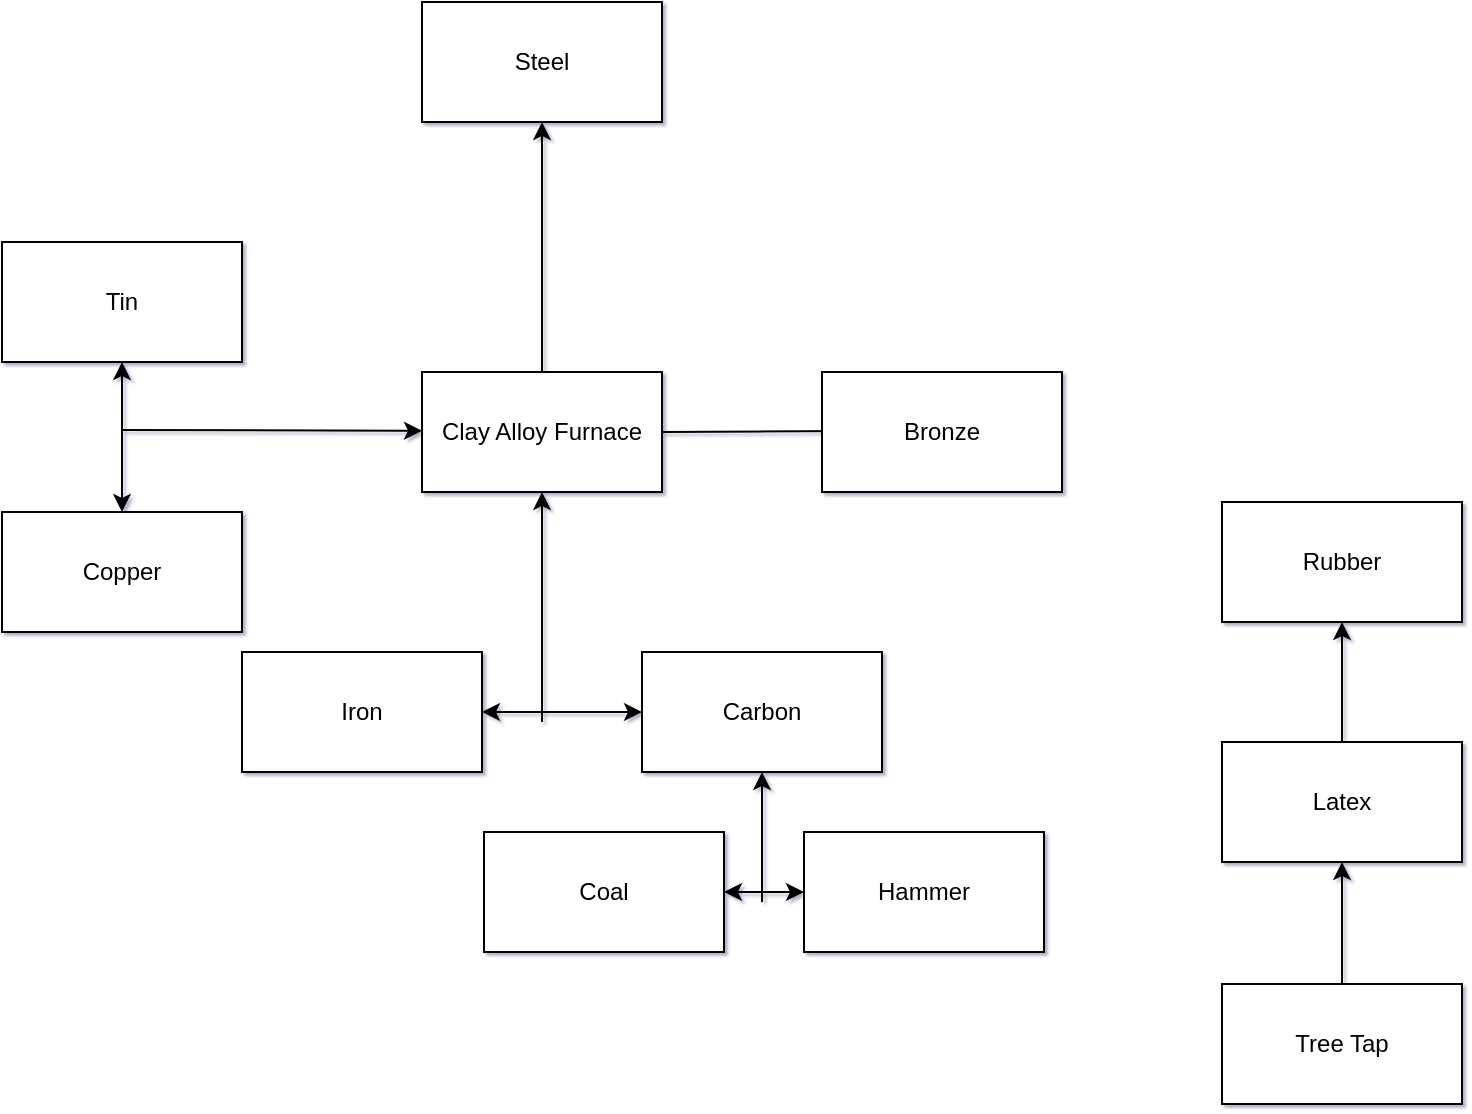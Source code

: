 <mxfile version="20.2.7" type="github">
  <diagram name="Page-1" id="42789a77-a242-8287-6e28-9cd8cfd52e62">
    <mxGraphModel dx="1778" dy="988" grid="1" gridSize="10" guides="1" tooltips="1" connect="1" arrows="1" fold="1" page="1" pageScale="1" pageWidth="1100" pageHeight="850" background="none" math="0" shadow="1">
      <root>
        <mxCell id="0" />
        <mxCell id="1" parent="0" />
        <mxCell id="E-nFSBNpMr0eOmuZc7jh-2" value="Steel" style="rounded=0;whiteSpace=wrap;html=1;" vertex="1" parent="1">
          <mxGeometry x="490" y="180" width="120" height="60" as="geometry" />
        </mxCell>
        <mxCell id="E-nFSBNpMr0eOmuZc7jh-4" value="Iron" style="rounded=0;whiteSpace=wrap;html=1;" vertex="1" parent="1">
          <mxGeometry x="400" y="505" width="120" height="60" as="geometry" />
        </mxCell>
        <mxCell id="E-nFSBNpMr0eOmuZc7jh-5" value="Carbon" style="rounded=0;whiteSpace=wrap;html=1;" vertex="1" parent="1">
          <mxGeometry x="600" y="505" width="120" height="60" as="geometry" />
        </mxCell>
        <mxCell id="E-nFSBNpMr0eOmuZc7jh-11" value="" style="endArrow=classic;startArrow=classic;html=1;rounded=0;entryX=0;entryY=0.5;entryDx=0;entryDy=0;exitX=1;exitY=0.5;exitDx=0;exitDy=0;" edge="1" parent="1" source="E-nFSBNpMr0eOmuZc7jh-21" target="E-nFSBNpMr0eOmuZc7jh-20">
          <mxGeometry width="50" height="50" relative="1" as="geometry">
            <mxPoint x="631" y="701" as="sourcePoint" />
            <mxPoint x="671" y="701" as="targetPoint" />
          </mxGeometry>
        </mxCell>
        <mxCell id="E-nFSBNpMr0eOmuZc7jh-12" value="" style="endArrow=classic;html=1;rounded=0;entryX=0.5;entryY=1;entryDx=0;entryDy=0;" edge="1" parent="1" target="E-nFSBNpMr0eOmuZc7jh-5">
          <mxGeometry width="50" height="50" relative="1" as="geometry">
            <mxPoint x="660" y="630" as="sourcePoint" />
            <mxPoint x="560" y="541" as="targetPoint" />
          </mxGeometry>
        </mxCell>
        <mxCell id="E-nFSBNpMr0eOmuZc7jh-18" value="" style="endArrow=classic;startArrow=classic;html=1;rounded=0;entryX=0;entryY=0.5;entryDx=0;entryDy=0;exitX=1;exitY=0.5;exitDx=0;exitDy=0;" edge="1" parent="1" source="E-nFSBNpMr0eOmuZc7jh-4" target="E-nFSBNpMr0eOmuZc7jh-5">
          <mxGeometry width="50" height="50" relative="1" as="geometry">
            <mxPoint x="641" y="711" as="sourcePoint" />
            <mxPoint x="681" y="711" as="targetPoint" />
          </mxGeometry>
        </mxCell>
        <mxCell id="E-nFSBNpMr0eOmuZc7jh-20" value="Hammer" style="rounded=0;whiteSpace=wrap;html=1;" vertex="1" parent="1">
          <mxGeometry x="681" y="595" width="120" height="60" as="geometry" />
        </mxCell>
        <mxCell id="E-nFSBNpMr0eOmuZc7jh-21" value="Coal" style="rounded=0;whiteSpace=wrap;html=1;" vertex="1" parent="1">
          <mxGeometry x="521" y="595" width="120" height="60" as="geometry" />
        </mxCell>
        <mxCell id="E-nFSBNpMr0eOmuZc7jh-24" style="edgeStyle=orthogonalEdgeStyle;rounded=0;orthogonalLoop=1;jettySize=auto;html=1;exitX=0.5;exitY=0;exitDx=0;exitDy=0;entryX=0.5;entryY=1;entryDx=0;entryDy=0;" edge="1" parent="1" source="E-nFSBNpMr0eOmuZc7jh-22" target="E-nFSBNpMr0eOmuZc7jh-2">
          <mxGeometry relative="1" as="geometry" />
        </mxCell>
        <mxCell id="E-nFSBNpMr0eOmuZc7jh-35" style="edgeStyle=orthogonalEdgeStyle;rounded=0;orthogonalLoop=1;jettySize=auto;html=1;exitX=1;exitY=0.5;exitDx=0;exitDy=0;" edge="1" parent="1" source="E-nFSBNpMr0eOmuZc7jh-22">
          <mxGeometry relative="1" as="geometry">
            <mxPoint x="710" y="394.5" as="targetPoint" />
          </mxGeometry>
        </mxCell>
        <mxCell id="E-nFSBNpMr0eOmuZc7jh-22" value="Clay Alloy Furnace" style="rounded=0;whiteSpace=wrap;html=1;" vertex="1" parent="1">
          <mxGeometry x="490" y="365" width="120" height="60" as="geometry" />
        </mxCell>
        <mxCell id="E-nFSBNpMr0eOmuZc7jh-23" value="" style="endArrow=classic;html=1;rounded=0;entryX=0.5;entryY=1;entryDx=0;entryDy=0;" edge="1" parent="1" target="E-nFSBNpMr0eOmuZc7jh-22">
          <mxGeometry width="50" height="50" relative="1" as="geometry">
            <mxPoint x="550" y="540" as="sourcePoint" />
            <mxPoint x="570" y="461" as="targetPoint" />
          </mxGeometry>
        </mxCell>
        <mxCell id="E-nFSBNpMr0eOmuZc7jh-29" value="Copper" style="rounded=0;whiteSpace=wrap;html=1;" vertex="1" parent="1">
          <mxGeometry x="280" y="435" width="120" height="60" as="geometry" />
        </mxCell>
        <mxCell id="E-nFSBNpMr0eOmuZc7jh-30" value="Tin" style="rounded=0;whiteSpace=wrap;html=1;" vertex="1" parent="1">
          <mxGeometry x="280" y="300" width="120" height="60" as="geometry" />
        </mxCell>
        <mxCell id="E-nFSBNpMr0eOmuZc7jh-31" value="" style="endArrow=classic;startArrow=classic;html=1;rounded=0;entryX=0.5;entryY=0;entryDx=0;entryDy=0;exitX=0.5;exitY=1;exitDx=0;exitDy=0;" edge="1" parent="1" source="E-nFSBNpMr0eOmuZc7jh-30" target="E-nFSBNpMr0eOmuZc7jh-29">
          <mxGeometry width="50" height="50" relative="1" as="geometry">
            <mxPoint x="520" y="621" as="sourcePoint" />
            <mxPoint x="600" y="621" as="targetPoint" />
          </mxGeometry>
        </mxCell>
        <mxCell id="E-nFSBNpMr0eOmuZc7jh-34" value="Bronze" style="rounded=0;whiteSpace=wrap;html=1;" vertex="1" parent="1">
          <mxGeometry x="690" y="365" width="120" height="60" as="geometry" />
        </mxCell>
        <mxCell id="E-nFSBNpMr0eOmuZc7jh-38" style="edgeStyle=orthogonalEdgeStyle;rounded=0;orthogonalLoop=1;jettySize=auto;html=1;exitX=0.5;exitY=0;exitDx=0;exitDy=0;entryX=0.5;entryY=1;entryDx=0;entryDy=0;" edge="1" parent="1" source="E-nFSBNpMr0eOmuZc7jh-36" target="E-nFSBNpMr0eOmuZc7jh-37">
          <mxGeometry relative="1" as="geometry" />
        </mxCell>
        <mxCell id="E-nFSBNpMr0eOmuZc7jh-36" value="Tree Tap" style="rounded=0;whiteSpace=wrap;html=1;" vertex="1" parent="1">
          <mxGeometry x="890" y="671" width="120" height="60" as="geometry" />
        </mxCell>
        <mxCell id="E-nFSBNpMr0eOmuZc7jh-40" style="edgeStyle=orthogonalEdgeStyle;rounded=0;orthogonalLoop=1;jettySize=auto;html=1;exitX=0.5;exitY=0;exitDx=0;exitDy=0;entryX=0.5;entryY=1;entryDx=0;entryDy=0;" edge="1" parent="1" source="E-nFSBNpMr0eOmuZc7jh-37" target="E-nFSBNpMr0eOmuZc7jh-39">
          <mxGeometry relative="1" as="geometry" />
        </mxCell>
        <mxCell id="E-nFSBNpMr0eOmuZc7jh-37" value="Latex" style="rounded=0;whiteSpace=wrap;html=1;" vertex="1" parent="1">
          <mxGeometry x="890" y="550" width="120" height="60" as="geometry" />
        </mxCell>
        <mxCell id="E-nFSBNpMr0eOmuZc7jh-39" value="Rubber" style="rounded=0;whiteSpace=wrap;html=1;" vertex="1" parent="1">
          <mxGeometry x="890" y="430" width="120" height="60" as="geometry" />
        </mxCell>
        <mxCell id="E-nFSBNpMr0eOmuZc7jh-41" value="" style="endArrow=classic;html=1;rounded=0;" edge="1" parent="1">
          <mxGeometry width="50" height="50" relative="1" as="geometry">
            <mxPoint x="340" y="394" as="sourcePoint" />
            <mxPoint x="490" y="394.38" as="targetPoint" />
          </mxGeometry>
        </mxCell>
      </root>
    </mxGraphModel>
  </diagram>
</mxfile>

